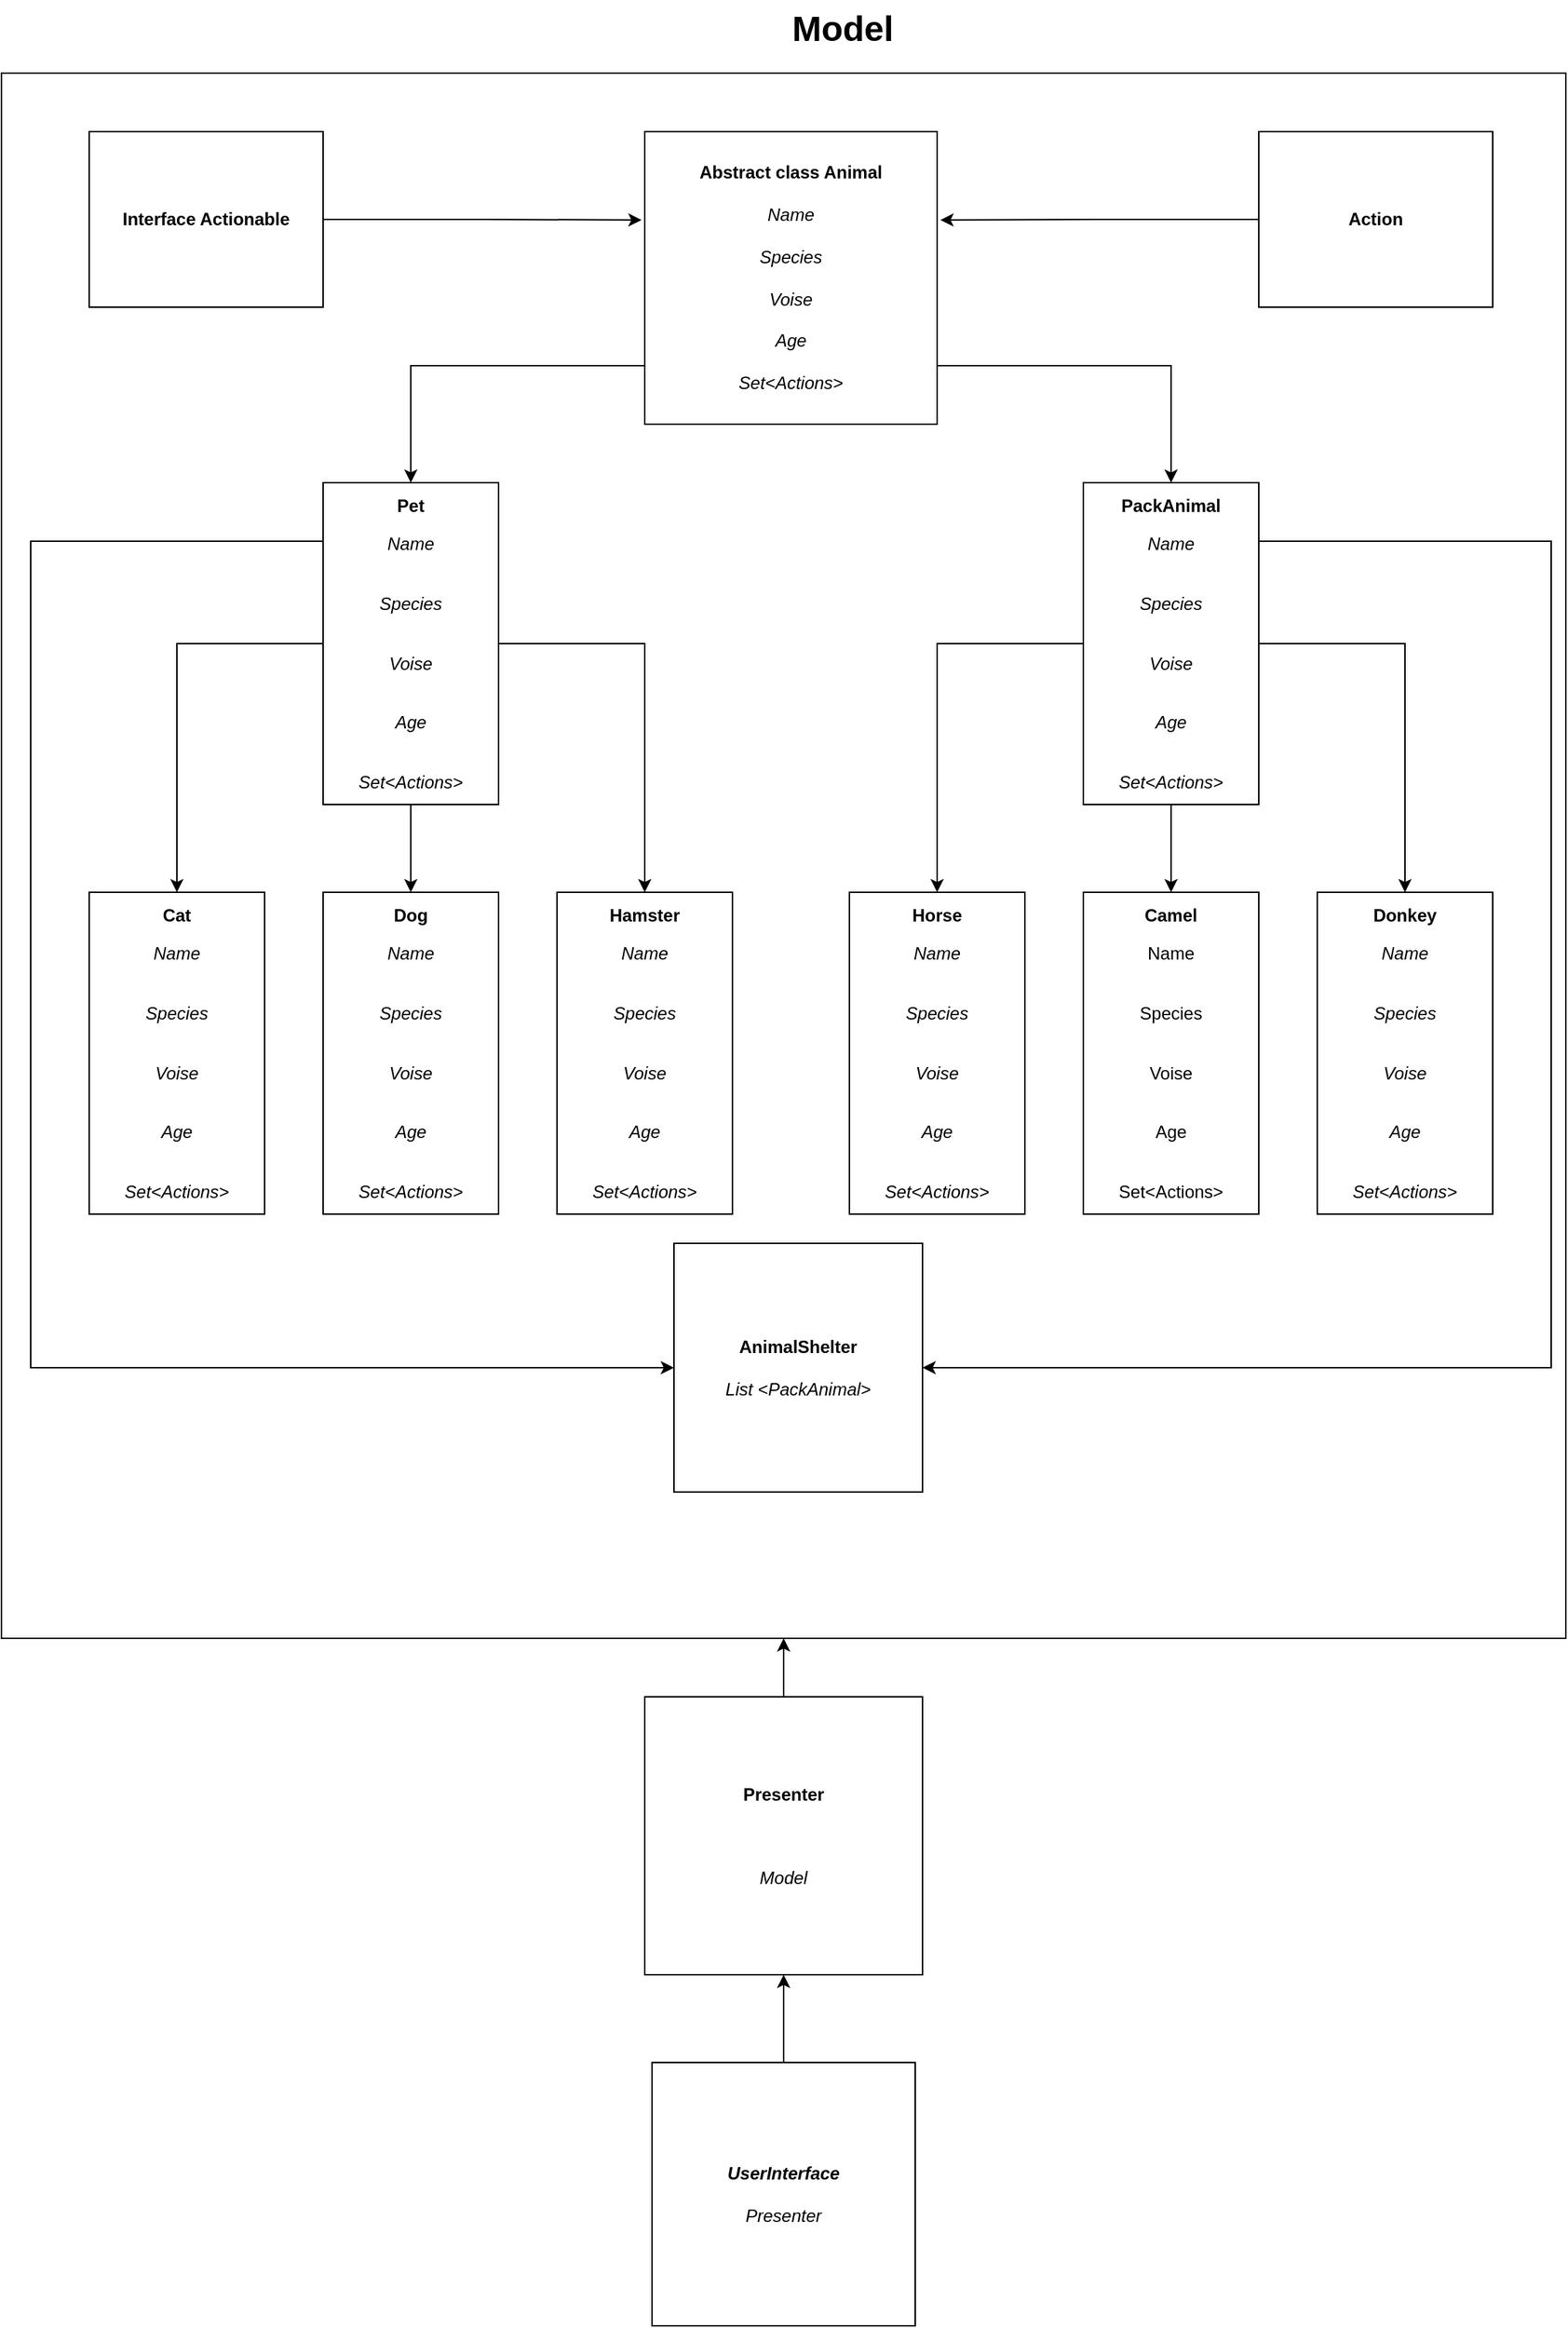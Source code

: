 <mxfile version="22.1.15" type="device">
  <diagram name="Страница — 1" id="-DXp-cmYBOuqugTR7cqB">
    <mxGraphModel dx="1276" dy="614" grid="1" gridSize="10" guides="1" tooltips="1" connect="1" arrows="1" fold="1" page="1" pageScale="1" pageWidth="827" pageHeight="1169" math="0" shadow="0">
      <root>
        <mxCell id="0" />
        <mxCell id="1" parent="0" />
        <mxCell id="gKVIEgzoPF7q4lSZyKWB-33" value="" style="whiteSpace=wrap;html=1;aspect=fixed;" parent="1" vertex="1">
          <mxGeometry x="150" y="90" width="1070" height="1070" as="geometry" />
        </mxCell>
        <mxCell id="gKVIEgzoPF7q4lSZyKWB-10" style="edgeStyle=orthogonalEdgeStyle;rounded=0;orthogonalLoop=1;jettySize=auto;html=1;exitX=1;exitY=0.5;exitDx=0;exitDy=0;entryX=0.5;entryY=0;entryDx=0;entryDy=0;" parent="1" source="gKVIEgzoPF7q4lSZyKWB-1" target="gKVIEgzoPF7q4lSZyKWB-9" edge="1">
          <mxGeometry relative="1" as="geometry">
            <Array as="points">
              <mxPoint x="770" y="290" />
              <mxPoint x="950" y="290" />
            </Array>
          </mxGeometry>
        </mxCell>
        <mxCell id="gKVIEgzoPF7q4lSZyKWB-11" style="edgeStyle=orthogonalEdgeStyle;rounded=0;orthogonalLoop=1;jettySize=auto;html=1;exitX=0;exitY=0.5;exitDx=0;exitDy=0;entryX=0.5;entryY=0;entryDx=0;entryDy=0;" parent="1" source="gKVIEgzoPF7q4lSZyKWB-1" target="gKVIEgzoPF7q4lSZyKWB-7" edge="1">
          <mxGeometry relative="1" as="geometry">
            <Array as="points">
              <mxPoint x="590" y="290" />
              <mxPoint x="430" y="290" />
            </Array>
          </mxGeometry>
        </mxCell>
        <mxCell id="gKVIEgzoPF7q4lSZyKWB-1" value="&lt;b&gt;Abstract class Animal&lt;/b&gt;&lt;br&gt;&lt;br&gt;&lt;i&gt;Name&lt;br&gt;&lt;br&gt;Species&lt;br&gt;&lt;br&gt;Voise&lt;br&gt;&lt;br&gt;Age&lt;br&gt;&lt;br&gt;Set&amp;lt;Actions&amp;gt;&lt;/i&gt;" style="whiteSpace=wrap;html=1;aspect=fixed;" parent="1" vertex="1">
          <mxGeometry x="590" y="130" width="200" height="200" as="geometry" />
        </mxCell>
        <mxCell id="gKVIEgzoPF7q4lSZyKWB-3" value="&lt;b&gt;Action&lt;/b&gt;" style="rounded=0;whiteSpace=wrap;html=1;" parent="1" vertex="1">
          <mxGeometry x="1010" y="130" width="160" height="120" as="geometry" />
        </mxCell>
        <mxCell id="gKVIEgzoPF7q4lSZyKWB-5" value="&lt;b&gt;Interface Actionable&lt;/b&gt;" style="rounded=0;whiteSpace=wrap;html=1;" parent="1" vertex="1">
          <mxGeometry x="210" y="130" width="160" height="120" as="geometry" />
        </mxCell>
        <mxCell id="gKVIEgzoPF7q4lSZyKWB-21" style="edgeStyle=orthogonalEdgeStyle;rounded=0;orthogonalLoop=1;jettySize=auto;html=1;entryX=0.5;entryY=0;entryDx=0;entryDy=0;" parent="1" source="gKVIEgzoPF7q4lSZyKWB-7" target="gKVIEgzoPF7q4lSZyKWB-12" edge="1">
          <mxGeometry relative="1" as="geometry" />
        </mxCell>
        <mxCell id="gKVIEgzoPF7q4lSZyKWB-22" style="edgeStyle=orthogonalEdgeStyle;rounded=0;orthogonalLoop=1;jettySize=auto;html=1;exitX=0.5;exitY=1;exitDx=0;exitDy=0;entryX=0.5;entryY=0;entryDx=0;entryDy=0;" parent="1" source="gKVIEgzoPF7q4lSZyKWB-7" target="gKVIEgzoPF7q4lSZyKWB-13" edge="1">
          <mxGeometry relative="1" as="geometry" />
        </mxCell>
        <mxCell id="gKVIEgzoPF7q4lSZyKWB-23" style="edgeStyle=orthogonalEdgeStyle;rounded=0;orthogonalLoop=1;jettySize=auto;html=1;entryX=0.5;entryY=0;entryDx=0;entryDy=0;" parent="1" source="gKVIEgzoPF7q4lSZyKWB-7" target="gKVIEgzoPF7q4lSZyKWB-14" edge="1">
          <mxGeometry relative="1" as="geometry" />
        </mxCell>
        <mxCell id="gKVIEgzoPF7q4lSZyKWB-31" style="edgeStyle=orthogonalEdgeStyle;rounded=0;orthogonalLoop=1;jettySize=auto;html=1;exitX=0;exitY=0.25;exitDx=0;exitDy=0;entryX=0;entryY=0.5;entryDx=0;entryDy=0;" parent="1" source="gKVIEgzoPF7q4lSZyKWB-7" target="gKVIEgzoPF7q4lSZyKWB-28" edge="1">
          <mxGeometry relative="1" as="geometry">
            <Array as="points">
              <mxPoint x="370" y="410" />
              <mxPoint x="170" y="410" />
              <mxPoint x="170" y="975" />
            </Array>
          </mxGeometry>
        </mxCell>
        <mxCell id="gKVIEgzoPF7q4lSZyKWB-7" value="&lt;p class=&quot;MsoNormal&quot;&gt;&lt;b&gt;Pet&lt;/b&gt;&lt;/p&gt;&lt;p class=&quot;MsoNormal&quot;&gt;&lt;i&gt;Name&lt;span style=&quot;font-size: 9pt; line-height: 107%; font-family: Helvetica, sans-serif;&quot; lang=&quot;EN-US&quot;&gt;&lt;br style=&quot;border-color: var(--border-color);&quot;&gt;&lt;span style=&quot;background-image: initial; background-position: initial; background-size: initial; background-repeat: initial; background-attachment: initial; background-origin: initial; background-clip: initial;&quot;&gt;&lt;br&gt;&lt;/span&gt;&lt;/span&gt;&lt;/i&gt;&lt;/p&gt;&lt;p class=&quot;MsoNormal&quot;&gt;&lt;span style=&quot;font-size: 9pt; line-height: 107%; font-family: Helvetica, sans-serif;&quot; lang=&quot;EN-US&quot;&gt;&lt;i&gt;&lt;span style=&quot;background-image: initial; background-position: initial; background-size: initial; background-repeat: initial; background-attachment: initial; background-origin: initial; background-clip: initial;&quot;&gt;Species&lt;/span&gt;&lt;br style=&quot;border-color: var(--border-color);&quot;&gt;&lt;span style=&quot;background-image: initial; background-position: initial; background-size: initial; background-repeat: initial; background-attachment: initial; background-origin: initial; background-clip: initial;&quot;&gt;&lt;br&gt;&lt;/span&gt;&lt;/i&gt;&lt;/span&gt;&lt;/p&gt;&lt;p class=&quot;MsoNormal&quot;&gt;&lt;span style=&quot;font-size: 9pt; line-height: 107%; font-family: Helvetica, sans-serif;&quot; lang=&quot;EN-US&quot;&gt;&lt;i&gt;&lt;span style=&quot;background-image: initial; background-position: initial; background-size: initial; background-repeat: initial; background-attachment: initial; background-origin: initial; background-clip: initial;&quot;&gt;Voise&lt;/span&gt;&lt;br style=&quot;border-color: var(--border-color);&quot;&gt;&lt;span style=&quot;background-image: initial; background-position: initial; background-size: initial; background-repeat: initial; background-attachment: initial; background-origin: initial; background-clip: initial;&quot;&gt;&lt;br&gt;&lt;/span&gt;&lt;/i&gt;&lt;/span&gt;&lt;/p&gt;&lt;p class=&quot;MsoNormal&quot;&gt;&lt;span style=&quot;font-size: 9pt; line-height: 107%; font-family: Helvetica, sans-serif;&quot; lang=&quot;EN-US&quot;&gt;&lt;i&gt;&lt;span style=&quot;background-image: initial; background-position: initial; background-size: initial; background-repeat: initial; background-attachment: initial; background-origin: initial; background-clip: initial;&quot;&gt;Age&lt;/span&gt;&lt;br style=&quot;border-color: var(--border-color);&quot;&gt;&lt;span style=&quot;background-image: initial; background-position: initial; background-size: initial; background-repeat: initial; background-attachment: initial; background-origin: initial; background-clip: initial;&quot;&gt;&lt;br&gt;&lt;/span&gt;&lt;/i&gt;&lt;/span&gt;&lt;/p&gt;&lt;p class=&quot;MsoNormal&quot;&gt;&lt;span style=&quot;font-size: 9pt; line-height: 107%; font-family: Helvetica, sans-serif;&quot; lang=&quot;EN-US&quot;&gt;&lt;span style=&quot;background-image: initial; background-position: initial; background-size: initial; background-repeat: initial; background-attachment: initial; background-origin: initial; background-clip: initial;&quot;&gt;&lt;i&gt;Set&amp;lt;Actions&amp;gt;&lt;/i&gt;&lt;/span&gt;&lt;/span&gt;&lt;span lang=&quot;EN-US&quot;&gt;&lt;/span&gt;&lt;/p&gt;" style="rounded=0;whiteSpace=wrap;html=1;" parent="1" vertex="1">
          <mxGeometry x="370" y="370" width="120" height="220" as="geometry" />
        </mxCell>
        <mxCell id="gKVIEgzoPF7q4lSZyKWB-24" style="edgeStyle=orthogonalEdgeStyle;rounded=0;orthogonalLoop=1;jettySize=auto;html=1;entryX=0.5;entryY=0;entryDx=0;entryDy=0;" parent="1" source="gKVIEgzoPF7q4lSZyKWB-9" target="gKVIEgzoPF7q4lSZyKWB-15" edge="1">
          <mxGeometry relative="1" as="geometry" />
        </mxCell>
        <mxCell id="gKVIEgzoPF7q4lSZyKWB-26" value="" style="edgeStyle=orthogonalEdgeStyle;rounded=0;orthogonalLoop=1;jettySize=auto;html=1;" parent="1" source="gKVIEgzoPF7q4lSZyKWB-9" target="gKVIEgzoPF7q4lSZyKWB-16" edge="1">
          <mxGeometry relative="1" as="geometry" />
        </mxCell>
        <mxCell id="gKVIEgzoPF7q4lSZyKWB-27" style="edgeStyle=orthogonalEdgeStyle;rounded=0;orthogonalLoop=1;jettySize=auto;html=1;entryX=0.5;entryY=0;entryDx=0;entryDy=0;" parent="1" source="gKVIEgzoPF7q4lSZyKWB-9" target="gKVIEgzoPF7q4lSZyKWB-17" edge="1">
          <mxGeometry relative="1" as="geometry" />
        </mxCell>
        <mxCell id="gKVIEgzoPF7q4lSZyKWB-30" style="edgeStyle=orthogonalEdgeStyle;rounded=0;orthogonalLoop=1;jettySize=auto;html=1;entryX=1;entryY=0.5;entryDx=0;entryDy=0;" parent="1" source="gKVIEgzoPF7q4lSZyKWB-9" target="gKVIEgzoPF7q4lSZyKWB-28" edge="1">
          <mxGeometry relative="1" as="geometry">
            <Array as="points">
              <mxPoint x="1210" y="410" />
              <mxPoint x="1210" y="975" />
            </Array>
          </mxGeometry>
        </mxCell>
        <mxCell id="gKVIEgzoPF7q4lSZyKWB-9" value="&lt;p class=&quot;MsoNormal&quot;&gt;&lt;b&gt;PackAnimal&lt;/b&gt;&lt;/p&gt;&lt;p class=&quot;MsoNormal&quot;&gt;&lt;i&gt;Name&lt;span style=&quot;font-size: 9pt; line-height: 107%; font-family: Helvetica, sans-serif;&quot; lang=&quot;EN-US&quot;&gt;&lt;br style=&quot;border-color: var(--border-color);&quot;&gt;&lt;span style=&quot;background-image: initial; background-position: initial; background-size: initial; background-repeat: initial; background-attachment: initial; background-origin: initial; background-clip: initial;&quot;&gt;&lt;br&gt;&lt;/span&gt;&lt;/span&gt;&lt;/i&gt;&lt;/p&gt;&lt;p class=&quot;MsoNormal&quot;&gt;&lt;span style=&quot;font-size: 9pt; line-height: 107%; font-family: Helvetica, sans-serif;&quot; lang=&quot;EN-US&quot;&gt;&lt;i&gt;&lt;span style=&quot;background-image: initial; background-position: initial; background-size: initial; background-repeat: initial; background-attachment: initial; background-origin: initial; background-clip: initial;&quot;&gt;Species&lt;/span&gt;&lt;br style=&quot;border-color: var(--border-color);&quot;&gt;&lt;span style=&quot;background-image: initial; background-position: initial; background-size: initial; background-repeat: initial; background-attachment: initial; background-origin: initial; background-clip: initial;&quot;&gt;&lt;br&gt;&lt;/span&gt;&lt;/i&gt;&lt;/span&gt;&lt;/p&gt;&lt;p class=&quot;MsoNormal&quot;&gt;&lt;span style=&quot;font-size: 9pt; line-height: 107%; font-family: Helvetica, sans-serif;&quot; lang=&quot;EN-US&quot;&gt;&lt;i&gt;&lt;span style=&quot;background-image: initial; background-position: initial; background-size: initial; background-repeat: initial; background-attachment: initial; background-origin: initial; background-clip: initial;&quot;&gt;Voise&lt;/span&gt;&lt;br style=&quot;border-color: var(--border-color);&quot;&gt;&lt;span style=&quot;background-image: initial; background-position: initial; background-size: initial; background-repeat: initial; background-attachment: initial; background-origin: initial; background-clip: initial;&quot;&gt;&lt;br&gt;&lt;/span&gt;&lt;/i&gt;&lt;/span&gt;&lt;/p&gt;&lt;p class=&quot;MsoNormal&quot;&gt;&lt;span style=&quot;font-size: 9pt; line-height: 107%; font-family: Helvetica, sans-serif;&quot; lang=&quot;EN-US&quot;&gt;&lt;i&gt;&lt;span style=&quot;background-image: initial; background-position: initial; background-size: initial; background-repeat: initial; background-attachment: initial; background-origin: initial; background-clip: initial;&quot;&gt;Age&lt;/span&gt;&lt;br style=&quot;border-color: var(--border-color);&quot;&gt;&lt;span style=&quot;background-image: initial; background-position: initial; background-size: initial; background-repeat: initial; background-attachment: initial; background-origin: initial; background-clip: initial;&quot;&gt;&lt;br&gt;&lt;/span&gt;&lt;/i&gt;&lt;/span&gt;&lt;/p&gt;&lt;p class=&quot;MsoNormal&quot;&gt;&lt;span style=&quot;font-size: 9pt; line-height: 107%; font-family: Helvetica, sans-serif;&quot; lang=&quot;EN-US&quot;&gt;&lt;span style=&quot;background-image: initial; background-position: initial; background-size: initial; background-repeat: initial; background-attachment: initial; background-origin: initial; background-clip: initial;&quot;&gt;&lt;i&gt;Set&amp;lt;Actions&amp;gt;&lt;/i&gt;&lt;/span&gt;&lt;/span&gt;&lt;span lang=&quot;EN-US&quot;&gt;&lt;/span&gt;&lt;/p&gt;" style="rounded=0;whiteSpace=wrap;html=1;" parent="1" vertex="1">
          <mxGeometry x="890" y="370" width="120" height="220" as="geometry" />
        </mxCell>
        <mxCell id="gKVIEgzoPF7q4lSZyKWB-12" value="&lt;p class=&quot;MsoNormal&quot;&gt;&lt;b&gt;Cat&lt;/b&gt;&lt;/p&gt;&lt;p class=&quot;MsoNormal&quot;&gt;&lt;i&gt;Name&lt;span style=&quot;font-size: 9pt; line-height: 107%; font-family: Helvetica, sans-serif;&quot; lang=&quot;EN-US&quot;&gt;&lt;br style=&quot;border-color: var(--border-color);&quot;&gt;&lt;span style=&quot;background-image: initial; background-position: initial; background-size: initial; background-repeat: initial; background-attachment: initial; background-origin: initial; background-clip: initial;&quot;&gt;&lt;br&gt;&lt;/span&gt;&lt;/span&gt;&lt;/i&gt;&lt;/p&gt;&lt;p class=&quot;MsoNormal&quot;&gt;&lt;span style=&quot;font-size: 9pt; line-height: 107%; font-family: Helvetica, sans-serif;&quot; lang=&quot;EN-US&quot;&gt;&lt;i&gt;&lt;span style=&quot;background-image: initial; background-position: initial; background-size: initial; background-repeat: initial; background-attachment: initial; background-origin: initial; background-clip: initial;&quot;&gt;Species&lt;/span&gt;&lt;br style=&quot;border-color: var(--border-color);&quot;&gt;&lt;span style=&quot;background-image: initial; background-position: initial; background-size: initial; background-repeat: initial; background-attachment: initial; background-origin: initial; background-clip: initial;&quot;&gt;&lt;br&gt;&lt;/span&gt;&lt;/i&gt;&lt;/span&gt;&lt;/p&gt;&lt;p class=&quot;MsoNormal&quot;&gt;&lt;span style=&quot;font-size: 9pt; line-height: 107%; font-family: Helvetica, sans-serif;&quot; lang=&quot;EN-US&quot;&gt;&lt;i&gt;&lt;span style=&quot;background-image: initial; background-position: initial; background-size: initial; background-repeat: initial; background-attachment: initial; background-origin: initial; background-clip: initial;&quot;&gt;Voise&lt;/span&gt;&lt;br style=&quot;border-color: var(--border-color);&quot;&gt;&lt;span style=&quot;background-image: initial; background-position: initial; background-size: initial; background-repeat: initial; background-attachment: initial; background-origin: initial; background-clip: initial;&quot;&gt;&lt;br&gt;&lt;/span&gt;&lt;/i&gt;&lt;/span&gt;&lt;/p&gt;&lt;p class=&quot;MsoNormal&quot;&gt;&lt;span style=&quot;font-size: 9pt; line-height: 107%; font-family: Helvetica, sans-serif;&quot; lang=&quot;EN-US&quot;&gt;&lt;i&gt;&lt;span style=&quot;background-image: initial; background-position: initial; background-size: initial; background-repeat: initial; background-attachment: initial; background-origin: initial; background-clip: initial;&quot;&gt;Age&lt;/span&gt;&lt;br style=&quot;border-color: var(--border-color);&quot;&gt;&lt;span style=&quot;background-image: initial; background-position: initial; background-size: initial; background-repeat: initial; background-attachment: initial; background-origin: initial; background-clip: initial;&quot;&gt;&lt;br&gt;&lt;/span&gt;&lt;/i&gt;&lt;/span&gt;&lt;/p&gt;&lt;p class=&quot;MsoNormal&quot;&gt;&lt;span style=&quot;font-size: 9pt; line-height: 107%; font-family: Helvetica, sans-serif;&quot; lang=&quot;EN-US&quot;&gt;&lt;span style=&quot;background-image: initial; background-position: initial; background-size: initial; background-repeat: initial; background-attachment: initial; background-origin: initial; background-clip: initial;&quot;&gt;&lt;i&gt;Set&amp;lt;Actions&amp;gt;&lt;/i&gt;&lt;/span&gt;&lt;/span&gt;&lt;span lang=&quot;EN-US&quot;&gt;&lt;/span&gt;&lt;/p&gt;" style="rounded=0;whiteSpace=wrap;html=1;" parent="1" vertex="1">
          <mxGeometry x="210" y="650" width="120" height="220" as="geometry" />
        </mxCell>
        <mxCell id="gKVIEgzoPF7q4lSZyKWB-13" value="&lt;p class=&quot;MsoNormal&quot;&gt;&lt;b&gt;Dog&lt;/b&gt;&lt;/p&gt;&lt;p class=&quot;MsoNormal&quot;&gt;&lt;i&gt;Name&lt;span style=&quot;font-size: 9pt; line-height: 107%; font-family: Helvetica, sans-serif;&quot; lang=&quot;EN-US&quot;&gt;&lt;br style=&quot;border-color: var(--border-color);&quot;&gt;&lt;span style=&quot;background-image: initial; background-position: initial; background-size: initial; background-repeat: initial; background-attachment: initial; background-origin: initial; background-clip: initial;&quot;&gt;&lt;br&gt;&lt;/span&gt;&lt;/span&gt;&lt;/i&gt;&lt;/p&gt;&lt;p class=&quot;MsoNormal&quot;&gt;&lt;span style=&quot;font-size: 9pt; line-height: 107%; font-family: Helvetica, sans-serif;&quot; lang=&quot;EN-US&quot;&gt;&lt;i&gt;&lt;span style=&quot;background-image: initial; background-position: initial; background-size: initial; background-repeat: initial; background-attachment: initial; background-origin: initial; background-clip: initial;&quot;&gt;Species&lt;/span&gt;&lt;br style=&quot;border-color: var(--border-color);&quot;&gt;&lt;span style=&quot;background-image: initial; background-position: initial; background-size: initial; background-repeat: initial; background-attachment: initial; background-origin: initial; background-clip: initial;&quot;&gt;&lt;br&gt;&lt;/span&gt;&lt;/i&gt;&lt;/span&gt;&lt;/p&gt;&lt;p class=&quot;MsoNormal&quot;&gt;&lt;span style=&quot;font-size: 9pt; line-height: 107%; font-family: Helvetica, sans-serif;&quot; lang=&quot;EN-US&quot;&gt;&lt;i&gt;&lt;span style=&quot;background-image: initial; background-position: initial; background-size: initial; background-repeat: initial; background-attachment: initial; background-origin: initial; background-clip: initial;&quot;&gt;Voise&lt;/span&gt;&lt;br style=&quot;border-color: var(--border-color);&quot;&gt;&lt;span style=&quot;background-image: initial; background-position: initial; background-size: initial; background-repeat: initial; background-attachment: initial; background-origin: initial; background-clip: initial;&quot;&gt;&lt;br&gt;&lt;/span&gt;&lt;/i&gt;&lt;/span&gt;&lt;/p&gt;&lt;p class=&quot;MsoNormal&quot;&gt;&lt;span style=&quot;font-size: 9pt; line-height: 107%; font-family: Helvetica, sans-serif;&quot; lang=&quot;EN-US&quot;&gt;&lt;i&gt;&lt;span style=&quot;background-image: initial; background-position: initial; background-size: initial; background-repeat: initial; background-attachment: initial; background-origin: initial; background-clip: initial;&quot;&gt;Age&lt;/span&gt;&lt;br style=&quot;border-color: var(--border-color);&quot;&gt;&lt;span style=&quot;background-image: initial; background-position: initial; background-size: initial; background-repeat: initial; background-attachment: initial; background-origin: initial; background-clip: initial;&quot;&gt;&lt;br&gt;&lt;/span&gt;&lt;/i&gt;&lt;/span&gt;&lt;/p&gt;&lt;p class=&quot;MsoNormal&quot;&gt;&lt;span style=&quot;font-size: 9pt; line-height: 107%; font-family: Helvetica, sans-serif;&quot; lang=&quot;EN-US&quot;&gt;&lt;span style=&quot;background-image: initial; background-position: initial; background-size: initial; background-repeat: initial; background-attachment: initial; background-origin: initial; background-clip: initial;&quot;&gt;&lt;i&gt;Set&amp;lt;Actions&amp;gt;&lt;/i&gt;&lt;/span&gt;&lt;/span&gt;&lt;span lang=&quot;EN-US&quot;&gt;&lt;/span&gt;&lt;/p&gt;" style="rounded=0;whiteSpace=wrap;html=1;" parent="1" vertex="1">
          <mxGeometry x="370" y="650" width="120" height="220" as="geometry" />
        </mxCell>
        <mxCell id="gKVIEgzoPF7q4lSZyKWB-14" value="&lt;p class=&quot;MsoNormal&quot;&gt;&lt;b&gt;Hamster&lt;/b&gt;&lt;/p&gt;&lt;p class=&quot;MsoNormal&quot;&gt;&lt;i&gt;Name&lt;span style=&quot;font-size: 9pt; line-height: 107%; font-family: Helvetica, sans-serif;&quot; lang=&quot;EN-US&quot;&gt;&lt;br style=&quot;border-color: var(--border-color);&quot;&gt;&lt;span style=&quot;background-image: initial; background-position: initial; background-size: initial; background-repeat: initial; background-attachment: initial; background-origin: initial; background-clip: initial;&quot;&gt;&lt;br&gt;&lt;/span&gt;&lt;/span&gt;&lt;/i&gt;&lt;/p&gt;&lt;p class=&quot;MsoNormal&quot;&gt;&lt;span style=&quot;font-size: 9pt; line-height: 107%; font-family: Helvetica, sans-serif;&quot; lang=&quot;EN-US&quot;&gt;&lt;i&gt;&lt;span style=&quot;background-image: initial; background-position: initial; background-size: initial; background-repeat: initial; background-attachment: initial; background-origin: initial; background-clip: initial;&quot;&gt;Species&lt;/span&gt;&lt;br style=&quot;border-color: var(--border-color);&quot;&gt;&lt;span style=&quot;background-image: initial; background-position: initial; background-size: initial; background-repeat: initial; background-attachment: initial; background-origin: initial; background-clip: initial;&quot;&gt;&lt;br&gt;&lt;/span&gt;&lt;/i&gt;&lt;/span&gt;&lt;/p&gt;&lt;p class=&quot;MsoNormal&quot;&gt;&lt;span style=&quot;font-size: 9pt; line-height: 107%; font-family: Helvetica, sans-serif;&quot; lang=&quot;EN-US&quot;&gt;&lt;i&gt;&lt;span style=&quot;background-image: initial; background-position: initial; background-size: initial; background-repeat: initial; background-attachment: initial; background-origin: initial; background-clip: initial;&quot;&gt;Voise&lt;/span&gt;&lt;br style=&quot;border-color: var(--border-color);&quot;&gt;&lt;span style=&quot;background-image: initial; background-position: initial; background-size: initial; background-repeat: initial; background-attachment: initial; background-origin: initial; background-clip: initial;&quot;&gt;&lt;br&gt;&lt;/span&gt;&lt;/i&gt;&lt;/span&gt;&lt;/p&gt;&lt;p class=&quot;MsoNormal&quot;&gt;&lt;span style=&quot;font-size: 9pt; line-height: 107%; font-family: Helvetica, sans-serif;&quot; lang=&quot;EN-US&quot;&gt;&lt;i&gt;&lt;span style=&quot;background-image: initial; background-position: initial; background-size: initial; background-repeat: initial; background-attachment: initial; background-origin: initial; background-clip: initial;&quot;&gt;Age&lt;/span&gt;&lt;br style=&quot;border-color: var(--border-color);&quot;&gt;&lt;span style=&quot;background-image: initial; background-position: initial; background-size: initial; background-repeat: initial; background-attachment: initial; background-origin: initial; background-clip: initial;&quot;&gt;&lt;br&gt;&lt;/span&gt;&lt;/i&gt;&lt;/span&gt;&lt;/p&gt;&lt;p class=&quot;MsoNormal&quot;&gt;&lt;span style=&quot;font-size: 9pt; line-height: 107%; font-family: Helvetica, sans-serif;&quot; lang=&quot;EN-US&quot;&gt;&lt;span style=&quot;background-image: initial; background-position: initial; background-size: initial; background-repeat: initial; background-attachment: initial; background-origin: initial; background-clip: initial;&quot;&gt;&lt;i&gt;Set&amp;lt;Actions&amp;gt;&lt;/i&gt;&lt;/span&gt;&lt;/span&gt;&lt;span lang=&quot;EN-US&quot;&gt;&lt;/span&gt;&lt;/p&gt;" style="rounded=0;whiteSpace=wrap;html=1;" parent="1" vertex="1">
          <mxGeometry x="530" y="650" width="120" height="220" as="geometry" />
        </mxCell>
        <mxCell id="gKVIEgzoPF7q4lSZyKWB-15" value="&lt;p class=&quot;MsoNormal&quot;&gt;&lt;b&gt;Horse&lt;/b&gt;&lt;/p&gt;&lt;p class=&quot;MsoNormal&quot;&gt;&lt;i&gt;Name&lt;span style=&quot;font-size: 9pt; line-height: 107%; font-family: Helvetica, sans-serif;&quot; lang=&quot;EN-US&quot;&gt;&lt;br style=&quot;border-color: var(--border-color);&quot;&gt;&lt;span style=&quot;background-image: initial; background-position: initial; background-size: initial; background-repeat: initial; background-attachment: initial; background-origin: initial; background-clip: initial;&quot;&gt;&lt;br&gt;&lt;/span&gt;&lt;/span&gt;&lt;/i&gt;&lt;/p&gt;&lt;p class=&quot;MsoNormal&quot;&gt;&lt;span style=&quot;font-size: 9pt; line-height: 107%; font-family: Helvetica, sans-serif;&quot; lang=&quot;EN-US&quot;&gt;&lt;i&gt;&lt;span style=&quot;background-image: initial; background-position: initial; background-size: initial; background-repeat: initial; background-attachment: initial; background-origin: initial; background-clip: initial;&quot;&gt;Species&lt;/span&gt;&lt;br style=&quot;border-color: var(--border-color);&quot;&gt;&lt;span style=&quot;background-image: initial; background-position: initial; background-size: initial; background-repeat: initial; background-attachment: initial; background-origin: initial; background-clip: initial;&quot;&gt;&lt;br&gt;&lt;/span&gt;&lt;/i&gt;&lt;/span&gt;&lt;/p&gt;&lt;p class=&quot;MsoNormal&quot;&gt;&lt;span style=&quot;font-size: 9pt; line-height: 107%; font-family: Helvetica, sans-serif;&quot; lang=&quot;EN-US&quot;&gt;&lt;i&gt;&lt;span style=&quot;background-image: initial; background-position: initial; background-size: initial; background-repeat: initial; background-attachment: initial; background-origin: initial; background-clip: initial;&quot;&gt;Voise&lt;/span&gt;&lt;br style=&quot;border-color: var(--border-color);&quot;&gt;&lt;span style=&quot;background-image: initial; background-position: initial; background-size: initial; background-repeat: initial; background-attachment: initial; background-origin: initial; background-clip: initial;&quot;&gt;&lt;br&gt;&lt;/span&gt;&lt;/i&gt;&lt;/span&gt;&lt;/p&gt;&lt;p class=&quot;MsoNormal&quot;&gt;&lt;span style=&quot;font-size: 9pt; line-height: 107%; font-family: Helvetica, sans-serif;&quot; lang=&quot;EN-US&quot;&gt;&lt;i&gt;&lt;span style=&quot;background-image: initial; background-position: initial; background-size: initial; background-repeat: initial; background-attachment: initial; background-origin: initial; background-clip: initial;&quot;&gt;Age&lt;/span&gt;&lt;br style=&quot;border-color: var(--border-color);&quot;&gt;&lt;span style=&quot;background-image: initial; background-position: initial; background-size: initial; background-repeat: initial; background-attachment: initial; background-origin: initial; background-clip: initial;&quot;&gt;&lt;br&gt;&lt;/span&gt;&lt;/i&gt;&lt;/span&gt;&lt;/p&gt;&lt;p class=&quot;MsoNormal&quot;&gt;&lt;span style=&quot;font-size: 9pt; line-height: 107%; font-family: Helvetica, sans-serif;&quot; lang=&quot;EN-US&quot;&gt;&lt;span style=&quot;background-image: initial; background-position: initial; background-size: initial; background-repeat: initial; background-attachment: initial; background-origin: initial; background-clip: initial;&quot;&gt;&lt;i&gt;Set&amp;lt;Actions&amp;gt;&lt;/i&gt;&lt;/span&gt;&lt;/span&gt;&lt;span lang=&quot;EN-US&quot;&gt;&lt;/span&gt;&lt;/p&gt;" style="rounded=0;whiteSpace=wrap;html=1;" parent="1" vertex="1">
          <mxGeometry x="730" y="650" width="120" height="220" as="geometry" />
        </mxCell>
        <mxCell id="gKVIEgzoPF7q4lSZyKWB-16" value="&lt;p class=&quot;MsoNormal&quot;&gt;&lt;b&gt;Camel&lt;/b&gt;&lt;/p&gt;&lt;p class=&quot;MsoNormal&quot;&gt;Name&lt;span style=&quot;font-size: 9pt; line-height: 107%; font-family: Helvetica, sans-serif;&quot; lang=&quot;EN-US&quot;&gt;&lt;br style=&quot;border-color: var(--border-color);&quot;&gt;&lt;span style=&quot;background-image: initial; background-position: initial; background-size: initial; background-repeat: initial; background-attachment: initial; background-origin: initial; background-clip: initial;&quot;&gt;&lt;br&gt;&lt;/span&gt;&lt;/span&gt;&lt;/p&gt;&lt;p class=&quot;MsoNormal&quot;&gt;&lt;span style=&quot;font-size: 9pt; line-height: 107%; font-family: Helvetica, sans-serif;&quot; lang=&quot;EN-US&quot;&gt;&lt;span style=&quot;background-image: initial; background-position: initial; background-size: initial; background-repeat: initial; background-attachment: initial; background-origin: initial; background-clip: initial;&quot;&gt;Species&lt;/span&gt;&lt;br style=&quot;border-color: var(--border-color);&quot;&gt;&lt;span style=&quot;background-image: initial; background-position: initial; background-size: initial; background-repeat: initial; background-attachment: initial; background-origin: initial; background-clip: initial;&quot;&gt;&lt;br&gt;&lt;/span&gt;&lt;/span&gt;&lt;/p&gt;&lt;p class=&quot;MsoNormal&quot;&gt;&lt;span style=&quot;font-size: 9pt; line-height: 107%; font-family: Helvetica, sans-serif;&quot; lang=&quot;EN-US&quot;&gt;&lt;span style=&quot;background-image: initial; background-position: initial; background-size: initial; background-repeat: initial; background-attachment: initial; background-origin: initial; background-clip: initial;&quot;&gt;Voise&lt;/span&gt;&lt;br style=&quot;border-color: var(--border-color);&quot;&gt;&lt;span style=&quot;background-image: initial; background-position: initial; background-size: initial; background-repeat: initial; background-attachment: initial; background-origin: initial; background-clip: initial;&quot;&gt;&lt;br&gt;&lt;/span&gt;&lt;/span&gt;&lt;/p&gt;&lt;p class=&quot;MsoNormal&quot;&gt;&lt;span style=&quot;font-size: 9pt; line-height: 107%; font-family: Helvetica, sans-serif;&quot; lang=&quot;EN-US&quot;&gt;&lt;span style=&quot;background-image: initial; background-position: initial; background-size: initial; background-repeat: initial; background-attachment: initial; background-origin: initial; background-clip: initial;&quot;&gt;Age&lt;/span&gt;&lt;br style=&quot;border-color: var(--border-color);&quot;&gt;&lt;span style=&quot;background-image: initial; background-position: initial; background-size: initial; background-repeat: initial; background-attachment: initial; background-origin: initial; background-clip: initial;&quot;&gt;&lt;br&gt;&lt;/span&gt;&lt;/span&gt;&lt;/p&gt;&lt;p class=&quot;MsoNormal&quot;&gt;&lt;span style=&quot;font-size: 9pt; line-height: 107%; font-family: Helvetica, sans-serif;&quot; lang=&quot;EN-US&quot;&gt;&lt;span style=&quot;background-image: initial; background-position: initial; background-size: initial; background-repeat: initial; background-attachment: initial; background-origin: initial; background-clip: initial;&quot;&gt;Set&amp;lt;Actions&amp;gt;&lt;/span&gt;&lt;/span&gt;&lt;span lang=&quot;EN-US&quot;&gt;&lt;/span&gt;&lt;/p&gt;" style="rounded=0;whiteSpace=wrap;html=1;" parent="1" vertex="1">
          <mxGeometry x="890" y="650" width="120" height="220" as="geometry" />
        </mxCell>
        <mxCell id="gKVIEgzoPF7q4lSZyKWB-17" value="&lt;p class=&quot;MsoNormal&quot;&gt;&lt;b&gt;Donkey&lt;/b&gt;&lt;/p&gt;&lt;p class=&quot;MsoNormal&quot;&gt;&lt;i&gt;Name&lt;span style=&quot;font-size: 9pt; line-height: 107%; font-family: Helvetica, sans-serif;&quot; lang=&quot;EN-US&quot;&gt;&lt;br style=&quot;border-color: var(--border-color);&quot;&gt;&lt;span style=&quot;background-image: initial; background-position: initial; background-size: initial; background-repeat: initial; background-attachment: initial; background-origin: initial; background-clip: initial;&quot;&gt;&lt;br&gt;&lt;/span&gt;&lt;/span&gt;&lt;/i&gt;&lt;/p&gt;&lt;p class=&quot;MsoNormal&quot;&gt;&lt;span style=&quot;font-size: 9pt; line-height: 107%; font-family: Helvetica, sans-serif;&quot; lang=&quot;EN-US&quot;&gt;&lt;i&gt;&lt;span style=&quot;background-image: initial; background-position: initial; background-size: initial; background-repeat: initial; background-attachment: initial; background-origin: initial; background-clip: initial;&quot;&gt;Species&lt;/span&gt;&lt;br style=&quot;border-color: var(--border-color);&quot;&gt;&lt;span style=&quot;background-image: initial; background-position: initial; background-size: initial; background-repeat: initial; background-attachment: initial; background-origin: initial; background-clip: initial;&quot;&gt;&lt;br&gt;&lt;/span&gt;&lt;/i&gt;&lt;/span&gt;&lt;/p&gt;&lt;p class=&quot;MsoNormal&quot;&gt;&lt;span style=&quot;font-size: 9pt; line-height: 107%; font-family: Helvetica, sans-serif;&quot; lang=&quot;EN-US&quot;&gt;&lt;i&gt;&lt;span style=&quot;background-image: initial; background-position: initial; background-size: initial; background-repeat: initial; background-attachment: initial; background-origin: initial; background-clip: initial;&quot;&gt;Voise&lt;/span&gt;&lt;br style=&quot;border-color: var(--border-color);&quot;&gt;&lt;span style=&quot;background-image: initial; background-position: initial; background-size: initial; background-repeat: initial; background-attachment: initial; background-origin: initial; background-clip: initial;&quot;&gt;&lt;br&gt;&lt;/span&gt;&lt;/i&gt;&lt;/span&gt;&lt;/p&gt;&lt;p class=&quot;MsoNormal&quot;&gt;&lt;span style=&quot;font-size: 9pt; line-height: 107%; font-family: Helvetica, sans-serif;&quot; lang=&quot;EN-US&quot;&gt;&lt;i&gt;&lt;span style=&quot;background-image: initial; background-position: initial; background-size: initial; background-repeat: initial; background-attachment: initial; background-origin: initial; background-clip: initial;&quot;&gt;Age&lt;/span&gt;&lt;br style=&quot;border-color: var(--border-color);&quot;&gt;&lt;span style=&quot;background-image: initial; background-position: initial; background-size: initial; background-repeat: initial; background-attachment: initial; background-origin: initial; background-clip: initial;&quot;&gt;&lt;br&gt;&lt;/span&gt;&lt;/i&gt;&lt;/span&gt;&lt;/p&gt;&lt;p class=&quot;MsoNormal&quot;&gt;&lt;span style=&quot;font-size: 9pt; line-height: 107%; font-family: Helvetica, sans-serif;&quot; lang=&quot;EN-US&quot;&gt;&lt;span style=&quot;background-image: initial; background-position: initial; background-size: initial; background-repeat: initial; background-attachment: initial; background-origin: initial; background-clip: initial;&quot;&gt;&lt;i&gt;Set&amp;lt;Actions&amp;gt;&lt;/i&gt;&lt;/span&gt;&lt;/span&gt;&lt;span lang=&quot;EN-US&quot;&gt;&lt;/span&gt;&lt;/p&gt;" style="rounded=0;whiteSpace=wrap;html=1;" parent="1" vertex="1">
          <mxGeometry x="1050" y="650" width="120" height="220" as="geometry" />
        </mxCell>
        <mxCell id="gKVIEgzoPF7q4lSZyKWB-19" style="edgeStyle=orthogonalEdgeStyle;rounded=0;orthogonalLoop=1;jettySize=auto;html=1;exitX=1;exitY=0.5;exitDx=0;exitDy=0;entryX=-0.011;entryY=0.302;entryDx=0;entryDy=0;entryPerimeter=0;" parent="1" source="gKVIEgzoPF7q4lSZyKWB-5" target="gKVIEgzoPF7q4lSZyKWB-1" edge="1">
          <mxGeometry relative="1" as="geometry" />
        </mxCell>
        <mxCell id="gKVIEgzoPF7q4lSZyKWB-20" style="edgeStyle=orthogonalEdgeStyle;rounded=0;orthogonalLoop=1;jettySize=auto;html=1;entryX=1.011;entryY=0.302;entryDx=0;entryDy=0;entryPerimeter=0;" parent="1" source="gKVIEgzoPF7q4lSZyKWB-3" target="gKVIEgzoPF7q4lSZyKWB-1" edge="1">
          <mxGeometry relative="1" as="geometry" />
        </mxCell>
        <mxCell id="gKVIEgzoPF7q4lSZyKWB-28" value="&lt;b&gt;AnimalShelter&lt;/b&gt;&lt;br&gt;&lt;br&gt;&lt;i style=&quot;&quot;&gt;List &amp;lt;PackAnimal&amp;gt;&lt;/i&gt;" style="whiteSpace=wrap;html=1;aspect=fixed;" parent="1" vertex="1">
          <mxGeometry x="610" y="890" width="170" height="170" as="geometry" />
        </mxCell>
        <mxCell id="gKVIEgzoPF7q4lSZyKWB-34" value="&lt;font style=&quot;font-size: 24px;&quot;&gt;&lt;b&gt;Model&lt;/b&gt;&lt;/font&gt;" style="text;html=1;align=center;verticalAlign=middle;resizable=0;points=[];autosize=1;strokeColor=none;fillColor=none;" parent="1" vertex="1">
          <mxGeometry x="680" y="40" width="90" height="40" as="geometry" />
        </mxCell>
        <mxCell id="gKVIEgzoPF7q4lSZyKWB-38" value="" style="edgeStyle=orthogonalEdgeStyle;rounded=0;orthogonalLoop=1;jettySize=auto;html=1;" parent="1" source="gKVIEgzoPF7q4lSZyKWB-35" target="gKVIEgzoPF7q4lSZyKWB-33" edge="1">
          <mxGeometry relative="1" as="geometry" />
        </mxCell>
        <mxCell id="gKVIEgzoPF7q4lSZyKWB-35" value="&lt;b&gt;Presenter&lt;/b&gt;&lt;br&gt;&lt;br&gt;&lt;i style=&quot;&quot;&gt;&lt;br&gt;&lt;br&gt;Model&lt;/i&gt;" style="whiteSpace=wrap;html=1;aspect=fixed;" parent="1" vertex="1">
          <mxGeometry x="590" y="1200" width="190" height="190" as="geometry" />
        </mxCell>
        <mxCell id="gKVIEgzoPF7q4lSZyKWB-41" style="edgeStyle=orthogonalEdgeStyle;rounded=0;orthogonalLoop=1;jettySize=auto;html=1;entryX=0.5;entryY=1;entryDx=0;entryDy=0;" parent="1" source="gKVIEgzoPF7q4lSZyKWB-40" target="gKVIEgzoPF7q4lSZyKWB-35" edge="1">
          <mxGeometry relative="1" as="geometry" />
        </mxCell>
        <mxCell id="gKVIEgzoPF7q4lSZyKWB-40" value="&lt;i&gt;&lt;b&gt;UserInterface&lt;/b&gt;&lt;br&gt;&lt;br&gt;Presenter&lt;/i&gt;&lt;i style=&quot;&quot;&gt;&lt;br&gt;&lt;/i&gt;" style="whiteSpace=wrap;html=1;aspect=fixed;" parent="1" vertex="1">
          <mxGeometry x="595" y="1450" width="180" height="180" as="geometry" />
        </mxCell>
      </root>
    </mxGraphModel>
  </diagram>
</mxfile>
